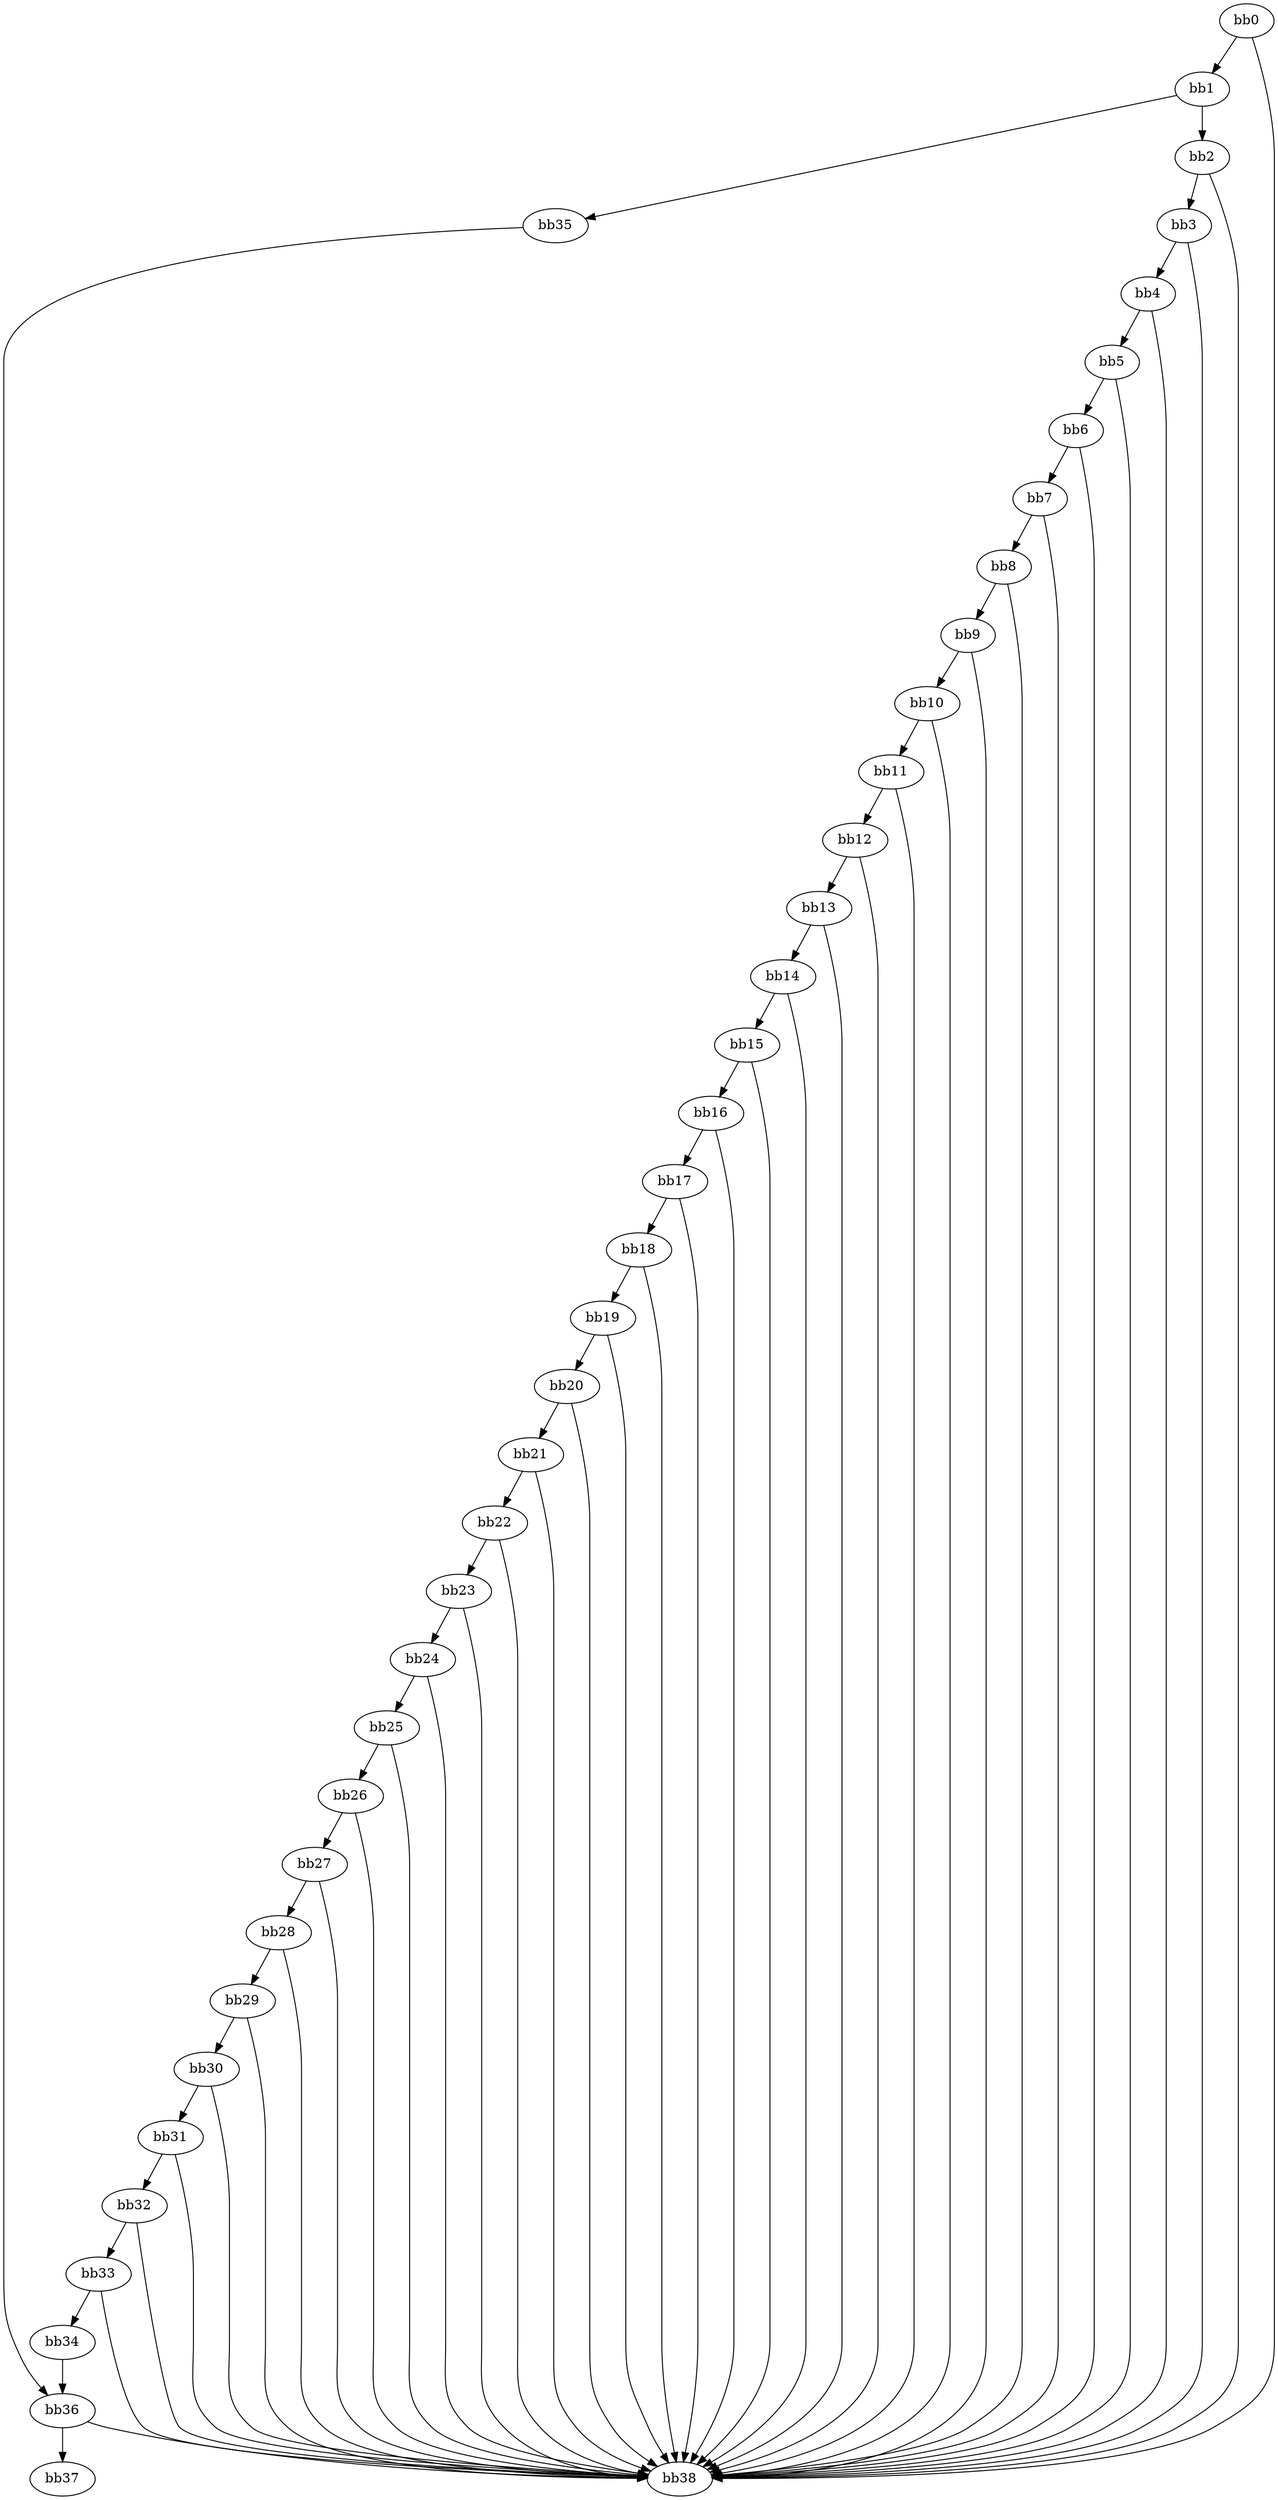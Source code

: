 digraph {
    0 [ label = "bb0\l" ]
    1 [ label = "bb1\l" ]
    2 [ label = "bb2\l" ]
    3 [ label = "bb3\l" ]
    4 [ label = "bb4\l" ]
    5 [ label = "bb5\l" ]
    6 [ label = "bb6\l" ]
    7 [ label = "bb7\l" ]
    8 [ label = "bb8\l" ]
    9 [ label = "bb9\l" ]
    10 [ label = "bb10\l" ]
    11 [ label = "bb11\l" ]
    12 [ label = "bb12\l" ]
    13 [ label = "bb13\l" ]
    14 [ label = "bb14\l" ]
    15 [ label = "bb15\l" ]
    16 [ label = "bb16\l" ]
    17 [ label = "bb17\l" ]
    18 [ label = "bb18\l" ]
    19 [ label = "bb19\l" ]
    20 [ label = "bb20\l" ]
    21 [ label = "bb21\l" ]
    22 [ label = "bb22\l" ]
    23 [ label = "bb23\l" ]
    24 [ label = "bb24\l" ]
    25 [ label = "bb25\l" ]
    26 [ label = "bb26\l" ]
    27 [ label = "bb27\l" ]
    28 [ label = "bb28\l" ]
    29 [ label = "bb29\l" ]
    30 [ label = "bb30\l" ]
    31 [ label = "bb31\l" ]
    32 [ label = "bb32\l" ]
    33 [ label = "bb33\l" ]
    34 [ label = "bb34\l" ]
    35 [ label = "bb35\l" ]
    36 [ label = "bb36\l" ]
    37 [ label = "bb37\l" ]
    38 [ label = "bb38\l" ]
    0 -> 1 [ ]
    0 -> 38 [ ]
    1 -> 2 [ ]
    1 -> 35 [ ]
    2 -> 3 [ ]
    2 -> 38 [ ]
    3 -> 4 [ ]
    3 -> 38 [ ]
    4 -> 5 [ ]
    4 -> 38 [ ]
    5 -> 6 [ ]
    5 -> 38 [ ]
    6 -> 7 [ ]
    6 -> 38 [ ]
    7 -> 8 [ ]
    7 -> 38 [ ]
    8 -> 9 [ ]
    8 -> 38 [ ]
    9 -> 10 [ ]
    9 -> 38 [ ]
    10 -> 11 [ ]
    10 -> 38 [ ]
    11 -> 12 [ ]
    11 -> 38 [ ]
    12 -> 13 [ ]
    12 -> 38 [ ]
    13 -> 14 [ ]
    13 -> 38 [ ]
    14 -> 15 [ ]
    14 -> 38 [ ]
    15 -> 16 [ ]
    15 -> 38 [ ]
    16 -> 17 [ ]
    16 -> 38 [ ]
    17 -> 18 [ ]
    17 -> 38 [ ]
    18 -> 19 [ ]
    18 -> 38 [ ]
    19 -> 20 [ ]
    19 -> 38 [ ]
    20 -> 21 [ ]
    20 -> 38 [ ]
    21 -> 22 [ ]
    21 -> 38 [ ]
    22 -> 23 [ ]
    22 -> 38 [ ]
    23 -> 24 [ ]
    23 -> 38 [ ]
    24 -> 25 [ ]
    24 -> 38 [ ]
    25 -> 26 [ ]
    25 -> 38 [ ]
    26 -> 27 [ ]
    26 -> 38 [ ]
    27 -> 28 [ ]
    27 -> 38 [ ]
    28 -> 29 [ ]
    28 -> 38 [ ]
    29 -> 30 [ ]
    29 -> 38 [ ]
    30 -> 31 [ ]
    30 -> 38 [ ]
    31 -> 32 [ ]
    31 -> 38 [ ]
    32 -> 33 [ ]
    32 -> 38 [ ]
    33 -> 34 [ ]
    33 -> 38 [ ]
    34 -> 36 [ ]
    35 -> 36 [ ]
    36 -> 37 [ ]
    36 -> 38 [ ]
}

